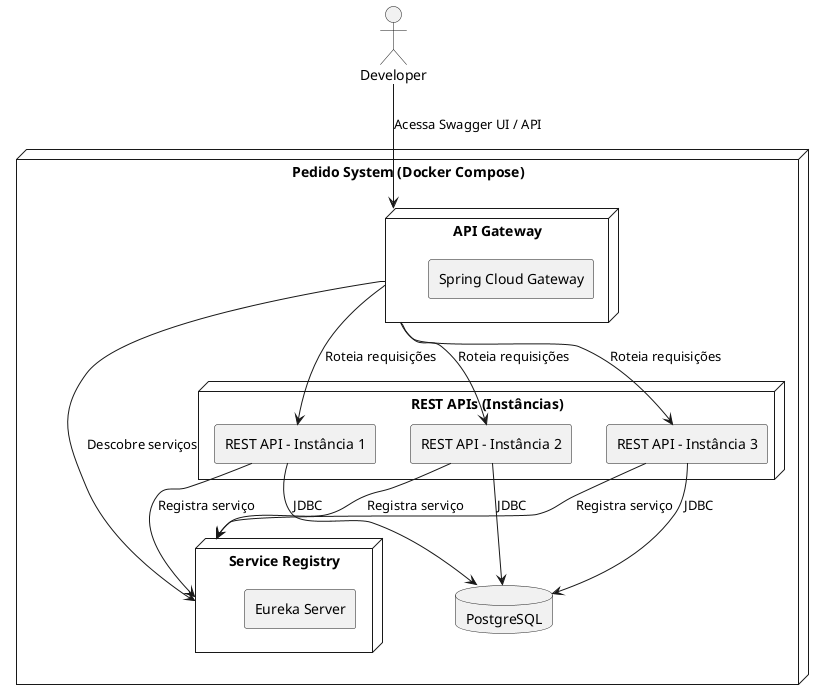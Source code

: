 @startuml
' Define os tipos do C4 (versão simplificada, sem !includeurl)
skinparam componentStyle rectangle

' Pessoas
actor dev as "Developer"

' Sistema Principal
node "Pedido System (Docker Compose)" {

  node "API Gateway" as gateway {
    [Spring Cloud Gateway]
  }

  node "Service Registry" as registry {
    [Eureka Server]
  }

  node "REST APIs (Instâncias)" {
    [REST API - Instância 1] as restapi1
    [REST API - Instância 2] as restapi2
    [REST API - Instância 3] as restapi3
  }

  database "PostgreSQL" as db
}

' Relações
dev --> gateway : Acessa Swagger UI / API
gateway --> registry : Descobre serviços
gateway --> restapi1 : Roteia requisições
gateway --> restapi2 : Roteia requisições
gateway --> restapi3 : Roteia requisições

restapi1 --> registry : Registra serviço
restapi2 --> registry : Registra serviço
restapi3 --> registry : Registra serviço

restapi1 --> db : JDBC
restapi2 --> db : JDBC
restapi3 --> db : JDBC

@enduml

